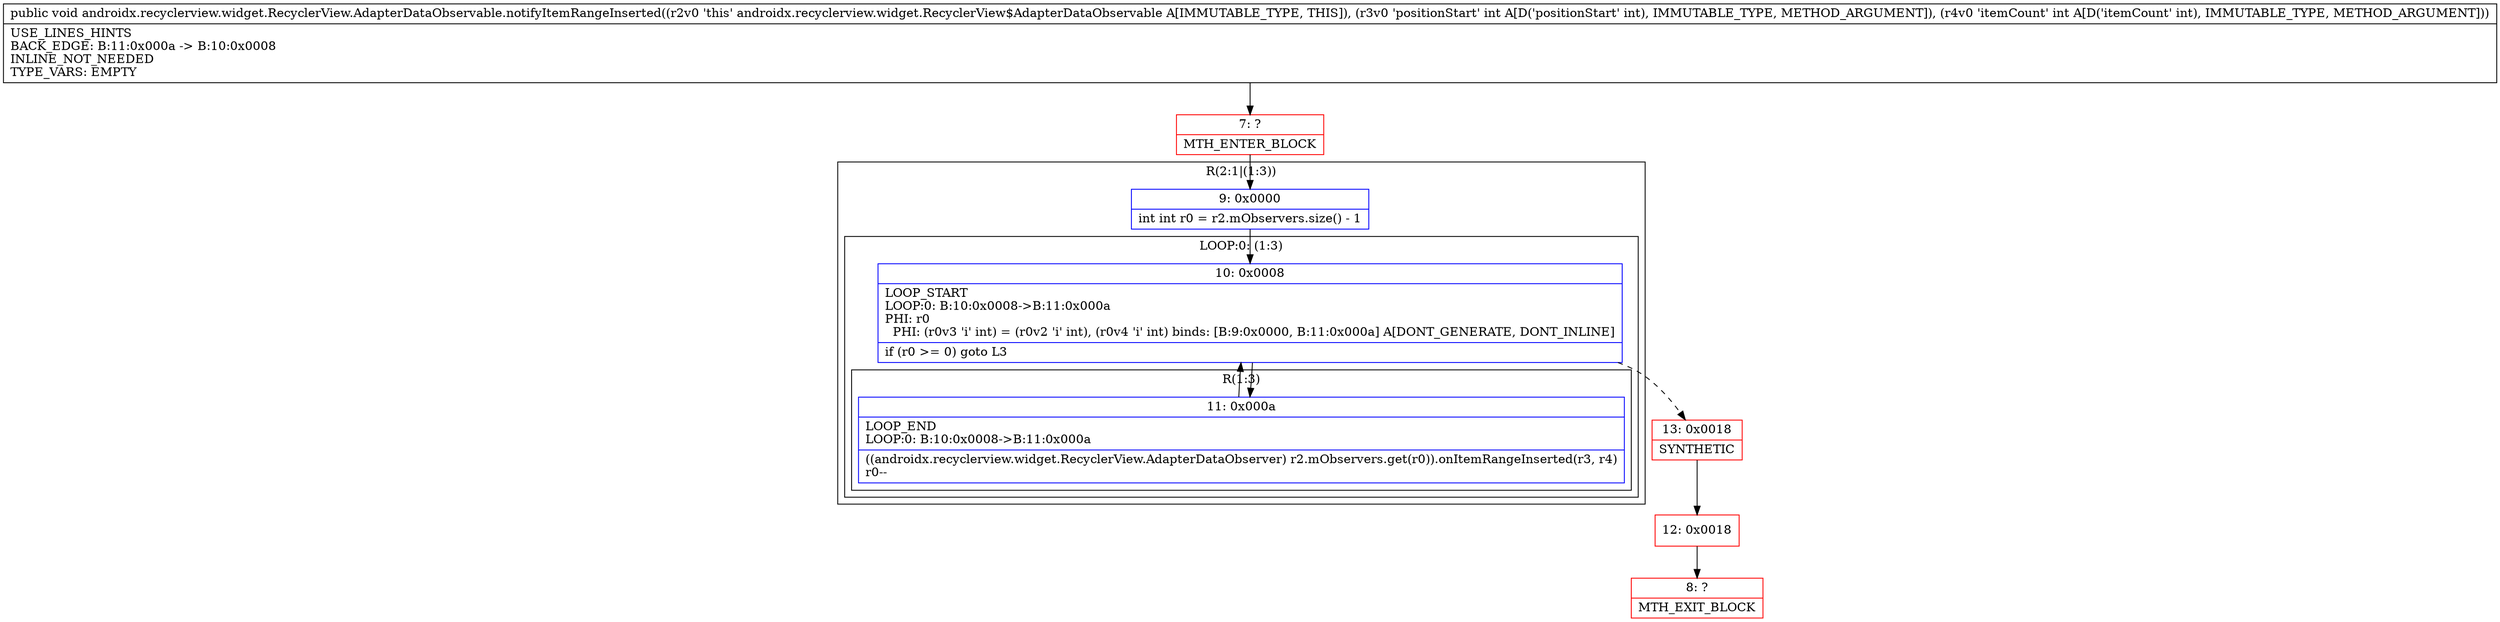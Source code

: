 digraph "CFG forandroidx.recyclerview.widget.RecyclerView.AdapterDataObservable.notifyItemRangeInserted(II)V" {
subgraph cluster_Region_1603734074 {
label = "R(2:1|(1:3))";
node [shape=record,color=blue];
Node_9 [shape=record,label="{9\:\ 0x0000|int int r0 = r2.mObservers.size() \- 1\l}"];
subgraph cluster_LoopRegion_873320098 {
label = "LOOP:0: (1:3)";
node [shape=record,color=blue];
Node_10 [shape=record,label="{10\:\ 0x0008|LOOP_START\lLOOP:0: B:10:0x0008\-\>B:11:0x000a\lPHI: r0 \l  PHI: (r0v3 'i' int) = (r0v2 'i' int), (r0v4 'i' int) binds: [B:9:0x0000, B:11:0x000a] A[DONT_GENERATE, DONT_INLINE]\l|if (r0 \>= 0) goto L3\l}"];
subgraph cluster_Region_939388622 {
label = "R(1:3)";
node [shape=record,color=blue];
Node_11 [shape=record,label="{11\:\ 0x000a|LOOP_END\lLOOP:0: B:10:0x0008\-\>B:11:0x000a\l|((androidx.recyclerview.widget.RecyclerView.AdapterDataObserver) r2.mObservers.get(r0)).onItemRangeInserted(r3, r4)\lr0\-\-\l}"];
}
}
}
Node_7 [shape=record,color=red,label="{7\:\ ?|MTH_ENTER_BLOCK\l}"];
Node_13 [shape=record,color=red,label="{13\:\ 0x0018|SYNTHETIC\l}"];
Node_12 [shape=record,color=red,label="{12\:\ 0x0018}"];
Node_8 [shape=record,color=red,label="{8\:\ ?|MTH_EXIT_BLOCK\l}"];
MethodNode[shape=record,label="{public void androidx.recyclerview.widget.RecyclerView.AdapterDataObservable.notifyItemRangeInserted((r2v0 'this' androidx.recyclerview.widget.RecyclerView$AdapterDataObservable A[IMMUTABLE_TYPE, THIS]), (r3v0 'positionStart' int A[D('positionStart' int), IMMUTABLE_TYPE, METHOD_ARGUMENT]), (r4v0 'itemCount' int A[D('itemCount' int), IMMUTABLE_TYPE, METHOD_ARGUMENT]))  | USE_LINES_HINTS\lBACK_EDGE: B:11:0x000a \-\> B:10:0x0008\lINLINE_NOT_NEEDED\lTYPE_VARS: EMPTY\l}"];
MethodNode -> Node_7;Node_9 -> Node_10;
Node_10 -> Node_11;
Node_10 -> Node_13[style=dashed];
Node_11 -> Node_10;
Node_7 -> Node_9;
Node_13 -> Node_12;
Node_12 -> Node_8;
}

